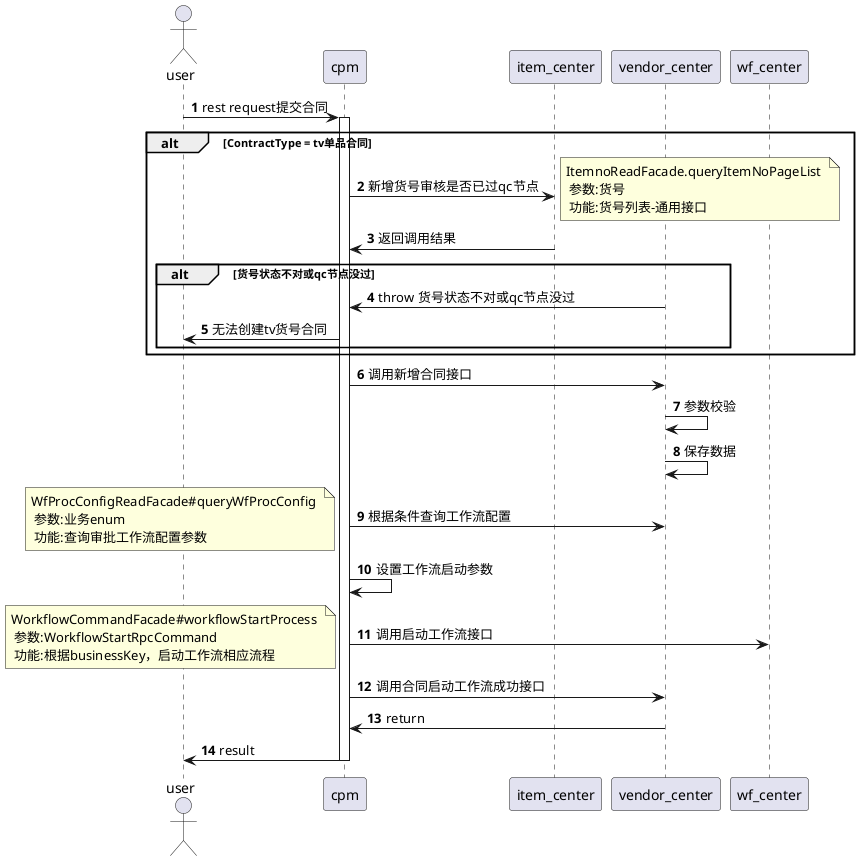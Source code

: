 @startuml
autonumber
actor user
participant cpm


user-> cpm: rest request提交合同

activate cpm

alt ContractType = tv单品合同


    cpm -> item_center : 新增货号审核是否已过qc节点
    note right : ItemnoReadFacade.queryItemNoPageList \n 参数:货号 \n 功能:货号列表-通用接口
    item_center -> cpm :返回调用结果


    alt 货号状态不对或qc节点没过
        vendor_center -> cpm :throw 货号状态不对或qc节点没过
        cpm ->  user :无法创建tv货号合同
    end


end
    cpm -> vendor_center : 调用新增合同接口
    vendor_center -> vendor_center :参数校验
    vendor_center -> vendor_center :保存数据
    cpm -> vendor_center : 根据条件查询工作流配置
    note left : WfProcConfigReadFacade#queryWfProcConfig \n 参数:业务enum \n 功能:查询审批工作流配置参数

    cpm -> cpm : 设置工作流启动参数
    cpm -> wf_center : 调用启动工作流接口
    note left : WorkflowCommandFacade#workflowStartProcess \n 参数:WorkflowStartRpcCommand \n 功能:根据businessKey，启动工作流相应流程
    cpm -> vendor_center : 调用合同启动工作流成功接口
    vendor_center -> cpm : return
    cpm -> user : result

deactivate cpm




@enduml
